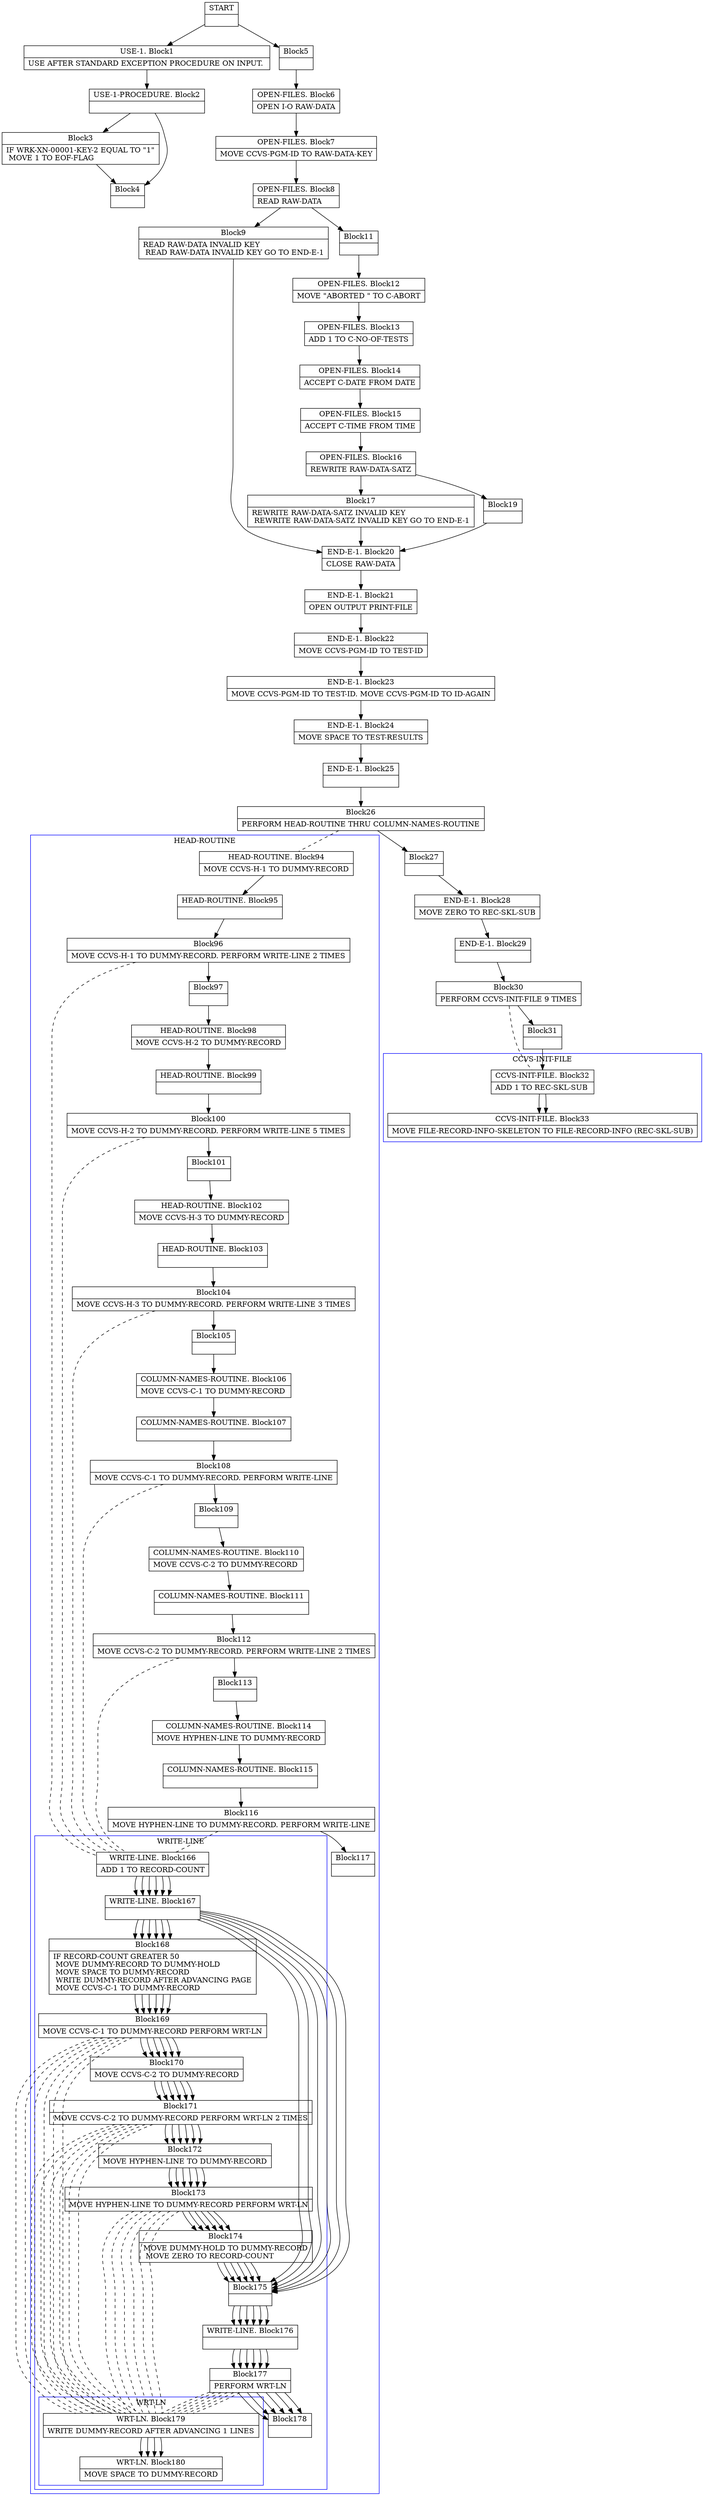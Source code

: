 digraph Cfg {
compound=true;
node [
shape = "record"
]

edge [
arrowtail = "empty"
]
Block0 [
label = "{START|}"
]
Block1 [
label = "{USE-1. Block1|    USE AFTER STANDARD EXCEPTION PROCEDURE ON INPUT. \l}"
]
Block2 [
label = "{USE-1-PROCEDURE. Block2|}"
]
Block3 [
label = "{Block3|    IF WRK-XN-00001-KEY-2 EQUAL TO \"1\"\l         MOVE 1 TO EOF-FLAG\l}"
]
Block4 [
label = "{Block4|}"
]
Block5 [
label = "{Block5|}"
]
Block6 [
label = "{OPEN-FILES. Block6|    OPEN I-O RAW-DATA\l}"
]
Block7 [
label = "{OPEN-FILES. Block7|    MOVE CCVS-PGM-ID TO RAW-DATA-KEY\l}"
]
Block8 [
label = "{OPEN-FILES. Block8|    READ RAW-DATA\l}"
]
Block9 [
label = "{Block9|    READ RAW-DATA INVALID KEY\l    READ RAW-DATA INVALID KEY GO TO END-E-1\l}"
]
Block20 [
label = "{END-E-1. Block20|    CLOSE RAW-DATA\l}"
]
Block21 [
label = "{END-E-1. Block21|    OPEN     OUTPUT PRINT-FILE\l}"
]
Block22 [
label = "{END-E-1. Block22|    MOVE CCVS-PGM-ID TO TEST-ID\l}"
]
Block23 [
label = "{END-E-1. Block23|    MOVE CCVS-PGM-ID TO TEST-ID. MOVE CCVS-PGM-ID TO ID-AGAIN\l}"
]
Block24 [
label = "{END-E-1. Block24|    MOVE    SPACE TO TEST-RESULTS\l}"
]
Block25 [
label = "{END-E-1. Block25|}"
]
Block26 [
label = "{Block26|    PERFORM  HEAD-ROUTINE THRU COLUMN-NAMES-ROUTINE\l}"
]
subgraph cluster_1{
color = blue;
label = "HEAD-ROUTINE";
Block94 [
label = "{HEAD-ROUTINE. Block94|    MOVE CCVS-H-1 TO DUMMY-RECORD\l}"
]
Block95 [
label = "{HEAD-ROUTINE. Block95|}"
]
Block96 [
label = "{Block96|    MOVE CCVS-H-1 TO DUMMY-RECORD. PERFORM WRITE-LINE 2 TIMES\l}"
]
subgraph cluster_8{
color = blue;
label = "WRITE-LINE";
Block166 [
label = "{WRITE-LINE. Block166|    ADD 1 TO RECORD-COUNT\l}"
]
Block167 [
label = "{WRITE-LINE. Block167|}"
]
Block168 [
label = "{Block168|    IF RECORD-COUNT GREATER 50\l        MOVE DUMMY-RECORD TO DUMMY-HOLD\l        MOVE SPACE TO DUMMY-RECORD\l        WRITE DUMMY-RECORD AFTER ADVANCING PAGE\l        MOVE CCVS-C-1 TO DUMMY-RECORD\l}"
]
Block169 [
label = "{Block169|        MOVE CCVS-C-1 TO DUMMY-RECORD PERFORM WRT-LN\l}"
]
subgraph cluster_21{
color = blue;
label = "WRT-LN";
Block179 [
label = "{WRT-LN. Block179|    WRITE    DUMMY-RECORD AFTER ADVANCING 1 LINES\l}"
]
Block180 [
label = "{WRT-LN. Block180|    MOVE SPACE TO DUMMY-RECORD\l}"
]
Block179 -> Block180

}
Block169 -> Block179 [style=dashed, arrowhead=none]

Block170 [
label = "{Block170|        MOVE CCVS-C-2 TO DUMMY-RECORD\l}"
]
Block171 [
label = "{Block171|        MOVE CCVS-C-2 TO DUMMY-RECORD PERFORM WRT-LN 2 TIMES\l}"
]
subgraph cluster_22{
color = blue;
label = "WRT-LN";
Block179 [
label = "{WRT-LN. Block179|    WRITE    DUMMY-RECORD AFTER ADVANCING 1 LINES\l}"
]
Block180 [
label = "{WRT-LN. Block180|    MOVE SPACE TO DUMMY-RECORD\l}"
]
Block179 -> Block180

}
Block171 -> Block179 [style=dashed, arrowhead=none]

Block172 [
label = "{Block172|        MOVE HYPHEN-LINE TO DUMMY-RECORD\l}"
]
Block173 [
label = "{Block173|        MOVE HYPHEN-LINE TO DUMMY-RECORD PERFORM WRT-LN\l}"
]
subgraph cluster_23{
color = blue;
label = "WRT-LN";
Block179 [
label = "{WRT-LN. Block179|    WRITE    DUMMY-RECORD AFTER ADVANCING 1 LINES\l}"
]
Block180 [
label = "{WRT-LN. Block180|    MOVE SPACE TO DUMMY-RECORD\l}"
]
Block179 -> Block180

}
Block173 -> Block179 [style=dashed, arrowhead=none]

Block174 [
label = "{Block174|        MOVE DUMMY-HOLD TO DUMMY-RECORD\l        MOVE ZERO TO RECORD-COUNT\l}"
]
Block175 [
label = "{Block175|}"
]
Block176 [
label = "{WRITE-LINE. Block176|}"
]
Block177 [
label = "{Block177|    PERFORM WRT-LN\l}"
]
subgraph cluster_24{
color = blue;
label = "WRT-LN";
Block179 [
label = "{WRT-LN. Block179|    WRITE    DUMMY-RECORD AFTER ADVANCING 1 LINES\l}"
]
Block180 [
label = "{WRT-LN. Block180|    MOVE SPACE TO DUMMY-RECORD\l}"
]
Block179 -> Block180

}
Block177 -> Block179 [style=dashed, arrowhead=none]

Block178 [
label = "{Block178|}"
]
Block166 -> Block167
Block167 -> Block168
Block167 -> Block175
Block168 -> Block169
Block169 -> Block170
Block170 -> Block171
Block171 -> Block172
Block172 -> Block173
Block173 -> Block174
Block174 -> Block175
Block175 -> Block176
Block176 -> Block177
Block177 -> Block178

}
Block96 -> Block166 [style=dashed, arrowhead=none]

Block97 [
label = "{Block97|}"
]
Block98 [
label = "{HEAD-ROUTINE. Block98|    MOVE CCVS-H-2 TO DUMMY-RECORD\l}"
]
Block99 [
label = "{HEAD-ROUTINE. Block99|}"
]
Block100 [
label = "{Block100|    MOVE CCVS-H-2 TO DUMMY-RECORD. PERFORM WRITE-LINE 5 TIMES\l}"
]
subgraph cluster_9{
color = blue;
label = "WRITE-LINE";
Block166 [
label = "{WRITE-LINE. Block166|    ADD 1 TO RECORD-COUNT\l}"
]
Block167 [
label = "{WRITE-LINE. Block167|}"
]
Block168 [
label = "{Block168|    IF RECORD-COUNT GREATER 50\l        MOVE DUMMY-RECORD TO DUMMY-HOLD\l        MOVE SPACE TO DUMMY-RECORD\l        WRITE DUMMY-RECORD AFTER ADVANCING PAGE\l        MOVE CCVS-C-1 TO DUMMY-RECORD\l}"
]
Block169 [
label = "{Block169|        MOVE CCVS-C-1 TO DUMMY-RECORD PERFORM WRT-LN\l}"
]
Block169 -> Block179 [style=dashed, arrowhead=none]

Block170 [
label = "{Block170|        MOVE CCVS-C-2 TO DUMMY-RECORD\l}"
]
Block171 [
label = "{Block171|        MOVE CCVS-C-2 TO DUMMY-RECORD PERFORM WRT-LN 2 TIMES\l}"
]
Block171 -> Block179 [style=dashed, arrowhead=none]

Block172 [
label = "{Block172|        MOVE HYPHEN-LINE TO DUMMY-RECORD\l}"
]
Block173 [
label = "{Block173|        MOVE HYPHEN-LINE TO DUMMY-RECORD PERFORM WRT-LN\l}"
]
Block173 -> Block179 [style=dashed, arrowhead=none]

Block174 [
label = "{Block174|        MOVE DUMMY-HOLD TO DUMMY-RECORD\l        MOVE ZERO TO RECORD-COUNT\l}"
]
Block175 [
label = "{Block175|}"
]
Block176 [
label = "{WRITE-LINE. Block176|}"
]
Block177 [
label = "{Block177|    PERFORM WRT-LN\l}"
]
Block177 -> Block179 [style=dashed, arrowhead=none]

Block178 [
label = "{Block178|}"
]
Block166 -> Block167
Block167 -> Block168
Block167 -> Block175
Block168 -> Block169
Block169 -> Block170
Block170 -> Block171
Block171 -> Block172
Block172 -> Block173
Block173 -> Block174
Block174 -> Block175
Block175 -> Block176
Block176 -> Block177
Block177 -> Block178

}
Block100 -> Block166 [style=dashed, arrowhead=none]

Block101 [
label = "{Block101|}"
]
Block102 [
label = "{HEAD-ROUTINE. Block102|    MOVE CCVS-H-3 TO DUMMY-RECORD\l}"
]
Block103 [
label = "{HEAD-ROUTINE. Block103|}"
]
Block104 [
label = "{Block104|    MOVE CCVS-H-3 TO DUMMY-RECORD. PERFORM WRITE-LINE 3 TIMES\l}"
]
subgraph cluster_10{
color = blue;
label = "WRITE-LINE";
Block166 [
label = "{WRITE-LINE. Block166|    ADD 1 TO RECORD-COUNT\l}"
]
Block167 [
label = "{WRITE-LINE. Block167|}"
]
Block168 [
label = "{Block168|    IF RECORD-COUNT GREATER 50\l        MOVE DUMMY-RECORD TO DUMMY-HOLD\l        MOVE SPACE TO DUMMY-RECORD\l        WRITE DUMMY-RECORD AFTER ADVANCING PAGE\l        MOVE CCVS-C-1 TO DUMMY-RECORD\l}"
]
Block169 [
label = "{Block169|        MOVE CCVS-C-1 TO DUMMY-RECORD PERFORM WRT-LN\l}"
]
Block169 -> Block179 [style=dashed, arrowhead=none]

Block170 [
label = "{Block170|        MOVE CCVS-C-2 TO DUMMY-RECORD\l}"
]
Block171 [
label = "{Block171|        MOVE CCVS-C-2 TO DUMMY-RECORD PERFORM WRT-LN 2 TIMES\l}"
]
Block171 -> Block179 [style=dashed, arrowhead=none]

Block172 [
label = "{Block172|        MOVE HYPHEN-LINE TO DUMMY-RECORD\l}"
]
Block173 [
label = "{Block173|        MOVE HYPHEN-LINE TO DUMMY-RECORD PERFORM WRT-LN\l}"
]
Block173 -> Block179 [style=dashed, arrowhead=none]

Block174 [
label = "{Block174|        MOVE DUMMY-HOLD TO DUMMY-RECORD\l        MOVE ZERO TO RECORD-COUNT\l}"
]
Block175 [
label = "{Block175|}"
]
Block176 [
label = "{WRITE-LINE. Block176|}"
]
Block177 [
label = "{Block177|    PERFORM WRT-LN\l}"
]
Block177 -> Block179 [style=dashed, arrowhead=none]

Block178 [
label = "{Block178|}"
]
Block166 -> Block167
Block167 -> Block168
Block167 -> Block175
Block168 -> Block169
Block169 -> Block170
Block170 -> Block171
Block171 -> Block172
Block172 -> Block173
Block173 -> Block174
Block174 -> Block175
Block175 -> Block176
Block176 -> Block177
Block177 -> Block178

}
Block104 -> Block166 [style=dashed, arrowhead=none]

Block105 [
label = "{Block105|}"
]
Block106 [
label = "{COLUMN-NAMES-ROUTINE. Block106|    MOVE CCVS-C-1 TO DUMMY-RECORD\l}"
]
Block107 [
label = "{COLUMN-NAMES-ROUTINE. Block107|}"
]
Block108 [
label = "{Block108|    MOVE CCVS-C-1 TO DUMMY-RECORD. PERFORM WRITE-LINE\l}"
]
subgraph cluster_11{
color = blue;
label = "WRITE-LINE";
Block166 [
label = "{WRITE-LINE. Block166|    ADD 1 TO RECORD-COUNT\l}"
]
Block167 [
label = "{WRITE-LINE. Block167|}"
]
Block168 [
label = "{Block168|    IF RECORD-COUNT GREATER 50\l        MOVE DUMMY-RECORD TO DUMMY-HOLD\l        MOVE SPACE TO DUMMY-RECORD\l        WRITE DUMMY-RECORD AFTER ADVANCING PAGE\l        MOVE CCVS-C-1 TO DUMMY-RECORD\l}"
]
Block169 [
label = "{Block169|        MOVE CCVS-C-1 TO DUMMY-RECORD PERFORM WRT-LN\l}"
]
Block169 -> Block179 [style=dashed, arrowhead=none]

Block170 [
label = "{Block170|        MOVE CCVS-C-2 TO DUMMY-RECORD\l}"
]
Block171 [
label = "{Block171|        MOVE CCVS-C-2 TO DUMMY-RECORD PERFORM WRT-LN 2 TIMES\l}"
]
Block171 -> Block179 [style=dashed, arrowhead=none]

Block172 [
label = "{Block172|        MOVE HYPHEN-LINE TO DUMMY-RECORD\l}"
]
Block173 [
label = "{Block173|        MOVE HYPHEN-LINE TO DUMMY-RECORD PERFORM WRT-LN\l}"
]
Block173 -> Block179 [style=dashed, arrowhead=none]

Block174 [
label = "{Block174|        MOVE DUMMY-HOLD TO DUMMY-RECORD\l        MOVE ZERO TO RECORD-COUNT\l}"
]
Block175 [
label = "{Block175|}"
]
Block176 [
label = "{WRITE-LINE. Block176|}"
]
Block177 [
label = "{Block177|    PERFORM WRT-LN\l}"
]
Block177 -> Block179 [style=dashed, arrowhead=none]

Block178 [
label = "{Block178|}"
]
Block166 -> Block167
Block167 -> Block168
Block167 -> Block175
Block168 -> Block169
Block169 -> Block170
Block170 -> Block171
Block171 -> Block172
Block172 -> Block173
Block173 -> Block174
Block174 -> Block175
Block175 -> Block176
Block176 -> Block177
Block177 -> Block178

}
Block108 -> Block166 [style=dashed, arrowhead=none]

Block109 [
label = "{Block109|}"
]
Block110 [
label = "{COLUMN-NAMES-ROUTINE. Block110|    MOVE CCVS-C-2 TO DUMMY-RECORD\l}"
]
Block111 [
label = "{COLUMN-NAMES-ROUTINE. Block111|}"
]
Block112 [
label = "{Block112|    MOVE CCVS-C-2 TO DUMMY-RECORD. PERFORM WRITE-LINE 2 TIMES\l}"
]
subgraph cluster_12{
color = blue;
label = "WRITE-LINE";
Block166 [
label = "{WRITE-LINE. Block166|    ADD 1 TO RECORD-COUNT\l}"
]
Block167 [
label = "{WRITE-LINE. Block167|}"
]
Block168 [
label = "{Block168|    IF RECORD-COUNT GREATER 50\l        MOVE DUMMY-RECORD TO DUMMY-HOLD\l        MOVE SPACE TO DUMMY-RECORD\l        WRITE DUMMY-RECORD AFTER ADVANCING PAGE\l        MOVE CCVS-C-1 TO DUMMY-RECORD\l}"
]
Block169 [
label = "{Block169|        MOVE CCVS-C-1 TO DUMMY-RECORD PERFORM WRT-LN\l}"
]
Block169 -> Block179 [style=dashed, arrowhead=none]

Block170 [
label = "{Block170|        MOVE CCVS-C-2 TO DUMMY-RECORD\l}"
]
Block171 [
label = "{Block171|        MOVE CCVS-C-2 TO DUMMY-RECORD PERFORM WRT-LN 2 TIMES\l}"
]
Block171 -> Block179 [style=dashed, arrowhead=none]

Block172 [
label = "{Block172|        MOVE HYPHEN-LINE TO DUMMY-RECORD\l}"
]
Block173 [
label = "{Block173|        MOVE HYPHEN-LINE TO DUMMY-RECORD PERFORM WRT-LN\l}"
]
Block173 -> Block179 [style=dashed, arrowhead=none]

Block174 [
label = "{Block174|        MOVE DUMMY-HOLD TO DUMMY-RECORD\l        MOVE ZERO TO RECORD-COUNT\l}"
]
Block175 [
label = "{Block175|}"
]
Block176 [
label = "{WRITE-LINE. Block176|}"
]
Block177 [
label = "{Block177|    PERFORM WRT-LN\l}"
]
Block177 -> Block179 [style=dashed, arrowhead=none]

Block178 [
label = "{Block178|}"
]
Block166 -> Block167
Block167 -> Block168
Block167 -> Block175
Block168 -> Block169
Block169 -> Block170
Block170 -> Block171
Block171 -> Block172
Block172 -> Block173
Block173 -> Block174
Block174 -> Block175
Block175 -> Block176
Block176 -> Block177
Block177 -> Block178

}
Block112 -> Block166 [style=dashed, arrowhead=none]

Block113 [
label = "{Block113|}"
]
Block114 [
label = "{COLUMN-NAMES-ROUTINE. Block114|    MOVE HYPHEN-LINE TO DUMMY-RECORD\l}"
]
Block115 [
label = "{COLUMN-NAMES-ROUTINE. Block115|}"
]
Block116 [
label = "{Block116|    MOVE HYPHEN-LINE TO DUMMY-RECORD. PERFORM WRITE-LINE\l}"
]
subgraph cluster_13{
color = blue;
label = "WRITE-LINE";
Block166 [
label = "{WRITE-LINE. Block166|    ADD 1 TO RECORD-COUNT\l}"
]
Block167 [
label = "{WRITE-LINE. Block167|}"
]
Block168 [
label = "{Block168|    IF RECORD-COUNT GREATER 50\l        MOVE DUMMY-RECORD TO DUMMY-HOLD\l        MOVE SPACE TO DUMMY-RECORD\l        WRITE DUMMY-RECORD AFTER ADVANCING PAGE\l        MOVE CCVS-C-1 TO DUMMY-RECORD\l}"
]
Block169 [
label = "{Block169|        MOVE CCVS-C-1 TO DUMMY-RECORD PERFORM WRT-LN\l}"
]
Block169 -> Block179 [style=dashed, arrowhead=none]

Block170 [
label = "{Block170|        MOVE CCVS-C-2 TO DUMMY-RECORD\l}"
]
Block171 [
label = "{Block171|        MOVE CCVS-C-2 TO DUMMY-RECORD PERFORM WRT-LN 2 TIMES\l}"
]
Block171 -> Block179 [style=dashed, arrowhead=none]

Block172 [
label = "{Block172|        MOVE HYPHEN-LINE TO DUMMY-RECORD\l}"
]
Block173 [
label = "{Block173|        MOVE HYPHEN-LINE TO DUMMY-RECORD PERFORM WRT-LN\l}"
]
Block173 -> Block179 [style=dashed, arrowhead=none]

Block174 [
label = "{Block174|        MOVE DUMMY-HOLD TO DUMMY-RECORD\l        MOVE ZERO TO RECORD-COUNT\l}"
]
Block175 [
label = "{Block175|}"
]
Block176 [
label = "{WRITE-LINE. Block176|}"
]
Block177 [
label = "{Block177|    PERFORM WRT-LN\l}"
]
Block177 -> Block179 [style=dashed, arrowhead=none]

Block178 [
label = "{Block178|}"
]
Block166 -> Block167
Block167 -> Block168
Block167 -> Block175
Block168 -> Block169
Block169 -> Block170
Block170 -> Block171
Block171 -> Block172
Block172 -> Block173
Block173 -> Block174
Block174 -> Block175
Block175 -> Block176
Block176 -> Block177
Block177 -> Block178

}
Block116 -> Block166 [style=dashed, arrowhead=none]

Block117 [
label = "{Block117|}"
]
Block94 -> Block95
Block95 -> Block96
Block96 -> Block97
Block97 -> Block98
Block98 -> Block99
Block99 -> Block100
Block100 -> Block101
Block101 -> Block102
Block102 -> Block103
Block103 -> Block104
Block104 -> Block105
Block105 -> Block106
Block106 -> Block107
Block107 -> Block108
Block108 -> Block109
Block109 -> Block110
Block110 -> Block111
Block111 -> Block112
Block112 -> Block113
Block113 -> Block114
Block114 -> Block115
Block115 -> Block116
Block116 -> Block117

}
Block26 -> Block94 [style=dashed, arrowhead=none]

Block27 [
label = "{Block27|}"
]
Block28 [
label = "{END-E-1. Block28|    MOVE ZERO TO REC-SKL-SUB\l}"
]
Block29 [
label = "{END-E-1. Block29|}"
]
Block30 [
label = "{Block30|    PERFORM CCVS-INIT-FILE 9 TIMES\l}"
]
subgraph cluster_2{
color = blue;
label = "CCVS-INIT-FILE";
Block32 [
label = "{CCVS-INIT-FILE. Block32|    ADD 1 TO REC-SKL-SUB\l}"
]
Block33 [
label = "{CCVS-INIT-FILE. Block33|    MOVE FILE-RECORD-INFO-SKELETON TO                   FILE-RECORD-INFO (REC-SKL-SUB)\l}"
]
Block32 -> Block33

}
Block30 -> Block32 [style=dashed, arrowhead=none]

Block31 [
label = "{Block31|}"
]
Block32 [
label = "{CCVS-INIT-FILE. Block32|    ADD 1 TO REC-SKL-SUB\l}"
]
Block33 [
label = "{CCVS-INIT-FILE. Block33|    MOVE FILE-RECORD-INFO-SKELETON TO                   FILE-RECORD-INFO (REC-SKL-SUB)\l}"
]
Block11 [
label = "{Block11|}"
]
Block12 [
label = "{OPEN-FILES. Block12|    MOVE \"ABORTED \" TO C-ABORT\l}"
]
Block13 [
label = "{OPEN-FILES. Block13|    ADD 1 TO C-NO-OF-TESTS\l}"
]
Block14 [
label = "{OPEN-FILES. Block14|    ACCEPT C-DATE  FROM DATE\l}"
]
Block15 [
label = "{OPEN-FILES. Block15|    ACCEPT C-TIME  FROM TIME\l}"
]
Block16 [
label = "{OPEN-FILES. Block16|    REWRITE RAW-DATA-SATZ\l}"
]
Block17 [
label = "{Block17|    REWRITE RAW-DATA-SATZ INVALID KEY\l    REWRITE RAW-DATA-SATZ INVALID KEY GO TO END-E-1\l}"
]
Block19 [
label = "{Block19|}"
]
Block0 -> Block1
Block0 -> Block5
Block1 -> Block2
Block2 -> Block3
Block2 -> Block4
Block3 -> Block4
Block5 -> Block6
Block6 -> Block7
Block7 -> Block8
Block8 -> Block9
Block8 -> Block11
Block9 -> Block20
Block20 -> Block21
Block21 -> Block22
Block22 -> Block23
Block23 -> Block24
Block24 -> Block25
Block25 -> Block26
Block26 -> Block27
Block27 -> Block28
Block28 -> Block29
Block29 -> Block30
Block30 -> Block31
Block31 -> Block32
Block32 -> Block33
Block11 -> Block12
Block12 -> Block13
Block13 -> Block14
Block14 -> Block15
Block15 -> Block16
Block16 -> Block17
Block16 -> Block19
Block17 -> Block20
Block19 -> Block20

}
